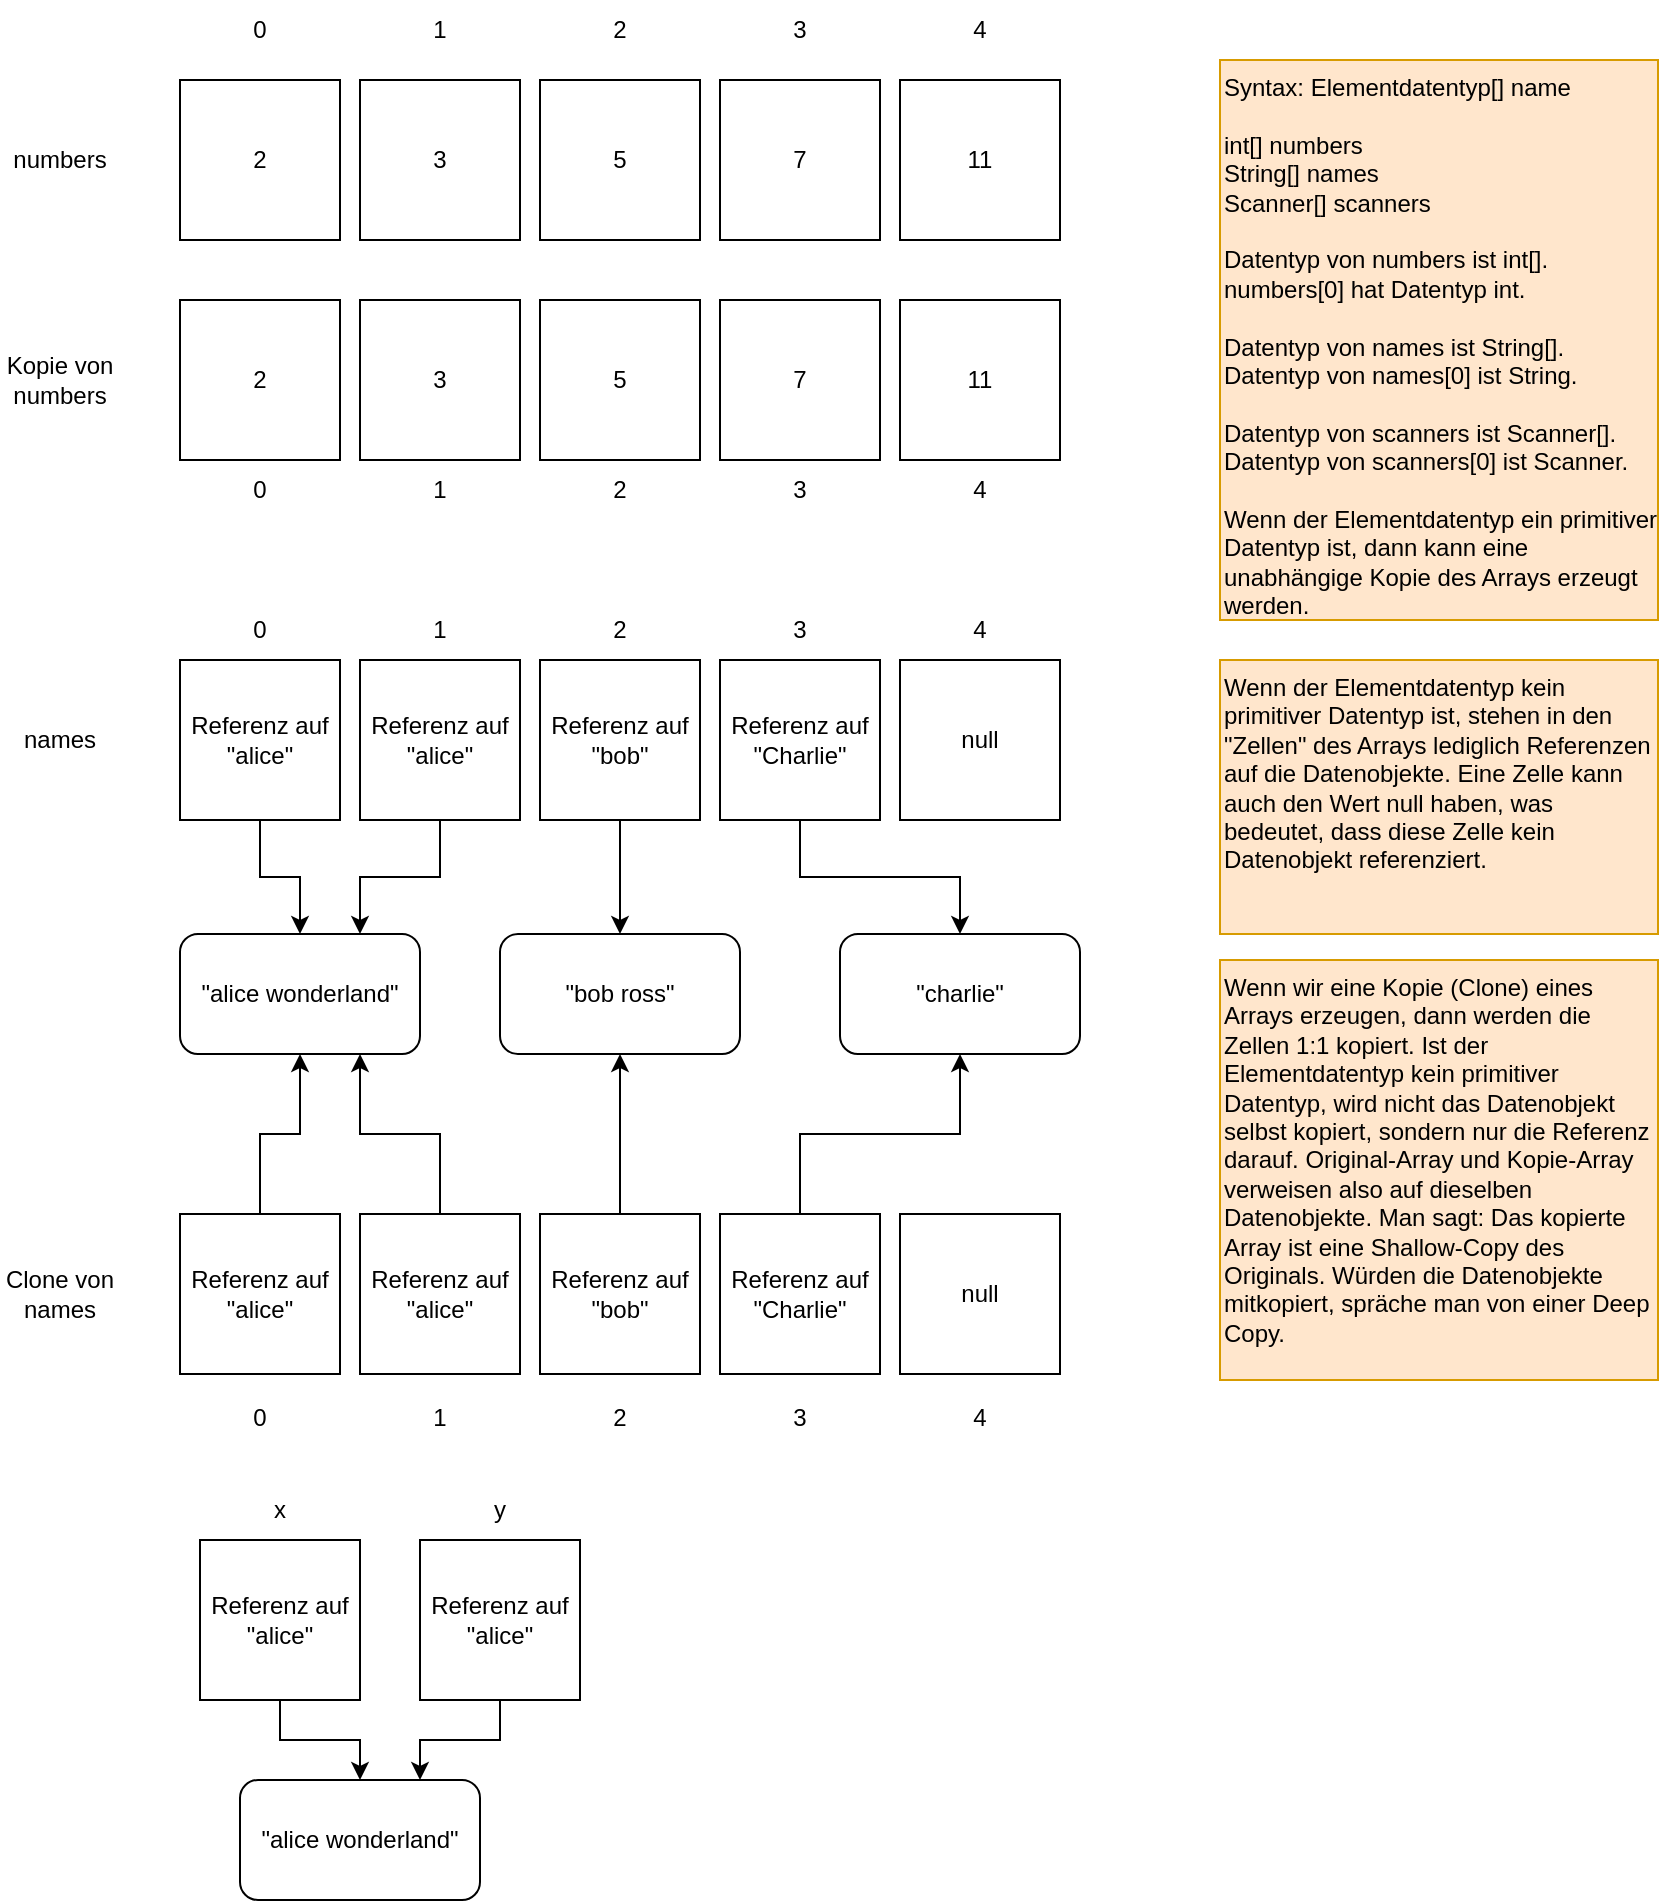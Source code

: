 <mxfile version="22.0.3" type="device">
  <diagram name="Seite-1" id="1isSyMCuNGC0f9yKeJYa">
    <mxGraphModel dx="491" dy="576" grid="1" gridSize="10" guides="1" tooltips="1" connect="1" arrows="1" fold="1" page="1" pageScale="1" pageWidth="1169" pageHeight="827" math="0" shadow="0">
      <root>
        <mxCell id="0" />
        <mxCell id="1" parent="0" />
        <mxCell id="4LRfEP6yBbV0RVpsH5g9-1" value="2" style="whiteSpace=wrap;html=1;aspect=fixed;" vertex="1" parent="1">
          <mxGeometry x="250" y="160" width="80" height="80" as="geometry" />
        </mxCell>
        <mxCell id="4LRfEP6yBbV0RVpsH5g9-2" value="3" style="whiteSpace=wrap;html=1;aspect=fixed;" vertex="1" parent="1">
          <mxGeometry x="340" y="160" width="80" height="80" as="geometry" />
        </mxCell>
        <mxCell id="4LRfEP6yBbV0RVpsH5g9-3" value="5" style="whiteSpace=wrap;html=1;aspect=fixed;" vertex="1" parent="1">
          <mxGeometry x="430" y="160" width="80" height="80" as="geometry" />
        </mxCell>
        <mxCell id="4LRfEP6yBbV0RVpsH5g9-4" value="7" style="whiteSpace=wrap;html=1;aspect=fixed;" vertex="1" parent="1">
          <mxGeometry x="520" y="160" width="80" height="80" as="geometry" />
        </mxCell>
        <mxCell id="4LRfEP6yBbV0RVpsH5g9-5" value="11" style="whiteSpace=wrap;html=1;aspect=fixed;" vertex="1" parent="1">
          <mxGeometry x="610" y="160" width="80" height="80" as="geometry" />
        </mxCell>
        <mxCell id="4LRfEP6yBbV0RVpsH5g9-6" value="0" style="text;html=1;strokeColor=none;fillColor=none;align=center;verticalAlign=middle;whiteSpace=wrap;rounded=0;" vertex="1" parent="1">
          <mxGeometry x="260" y="120" width="60" height="30" as="geometry" />
        </mxCell>
        <mxCell id="4LRfEP6yBbV0RVpsH5g9-7" value="1" style="text;html=1;strokeColor=none;fillColor=none;align=center;verticalAlign=middle;whiteSpace=wrap;rounded=0;" vertex="1" parent="1">
          <mxGeometry x="350" y="120" width="60" height="30" as="geometry" />
        </mxCell>
        <mxCell id="4LRfEP6yBbV0RVpsH5g9-8" value="2" style="text;html=1;strokeColor=none;fillColor=none;align=center;verticalAlign=middle;whiteSpace=wrap;rounded=0;" vertex="1" parent="1">
          <mxGeometry x="440" y="120" width="60" height="30" as="geometry" />
        </mxCell>
        <mxCell id="4LRfEP6yBbV0RVpsH5g9-9" value="3" style="text;html=1;strokeColor=none;fillColor=none;align=center;verticalAlign=middle;whiteSpace=wrap;rounded=0;" vertex="1" parent="1">
          <mxGeometry x="530" y="120" width="60" height="30" as="geometry" />
        </mxCell>
        <mxCell id="4LRfEP6yBbV0RVpsH5g9-10" value="4" style="text;html=1;strokeColor=none;fillColor=none;align=center;verticalAlign=middle;whiteSpace=wrap;rounded=0;" vertex="1" parent="1">
          <mxGeometry x="620" y="120" width="60" height="30" as="geometry" />
        </mxCell>
        <mxCell id="4LRfEP6yBbV0RVpsH5g9-11" value="numbers" style="text;html=1;strokeColor=none;fillColor=none;align=center;verticalAlign=middle;whiteSpace=wrap;rounded=0;" vertex="1" parent="1">
          <mxGeometry x="160" y="185" width="60" height="30" as="geometry" />
        </mxCell>
        <mxCell id="4LRfEP6yBbV0RVpsH5g9-12" value="&lt;div style=&quot;&quot;&gt;&lt;span style=&quot;background-color: initial;&quot;&gt;Syntax: Elementdatentyp[] name&lt;/span&gt;&lt;/div&gt;&lt;div style=&quot;&quot;&gt;&lt;br&gt;&lt;/div&gt;&lt;div style=&quot;&quot;&gt;&lt;span style=&quot;background-color: initial;&quot;&gt;int[] numbers&lt;/span&gt;&lt;/div&gt;&lt;div style=&quot;&quot;&gt;&lt;span style=&quot;background-color: initial;&quot;&gt;String[] names&lt;/span&gt;&lt;/div&gt;&lt;div style=&quot;&quot;&gt;&lt;span style=&quot;background-color: initial;&quot;&gt;Scanner[] scanners&lt;/span&gt;&lt;/div&gt;&lt;div style=&quot;&quot;&gt;&lt;br&gt;&lt;/div&gt;&lt;div style=&quot;&quot;&gt;&lt;span style=&quot;background-color: initial;&quot;&gt;Datentyp von numbers ist int[].&lt;/span&gt;&lt;/div&gt;&lt;div style=&quot;&quot;&gt;&lt;span style=&quot;background-color: initial;&quot;&gt;numbers[0] hat Datentyp int.&lt;/span&gt;&lt;/div&gt;&lt;div style=&quot;&quot;&gt;&lt;br&gt;&lt;/div&gt;&lt;div style=&quot;&quot;&gt;&lt;span style=&quot;background-color: initial;&quot;&gt;Datentyp von names ist String[].&lt;/span&gt;&lt;/div&gt;&lt;div style=&quot;&quot;&gt;&lt;span style=&quot;background-color: initial;&quot;&gt;Datentyp von names[0] ist String.&lt;/span&gt;&lt;/div&gt;&lt;div style=&quot;&quot;&gt;&lt;span style=&quot;background-color: initial;&quot;&gt;&lt;br&gt;&lt;/span&gt;&lt;/div&gt;&lt;div style=&quot;&quot;&gt;&lt;span style=&quot;background-color: initial;&quot;&gt;Datentyp von scanners ist Scanner[].&lt;/span&gt;&lt;/div&gt;&lt;div style=&quot;&quot;&gt;&lt;span style=&quot;background-color: initial;&quot;&gt;Datentyp von scanners[0] ist Scanner.&lt;/span&gt;&lt;/div&gt;&lt;div style=&quot;&quot;&gt;&lt;span style=&quot;background-color: initial;&quot;&gt;&lt;br&gt;&lt;/span&gt;&lt;/div&gt;&lt;div style=&quot;&quot;&gt;Wenn der Elementdatentyp ein primitiver Datentyp ist, dann kann eine unabhängige Kopie des Arrays erzeugt werden.&lt;/div&gt;" style="rounded=0;whiteSpace=wrap;html=1;fillColor=#ffe6cc;strokeColor=#d79b00;align=left;verticalAlign=top;" vertex="1" parent="1">
          <mxGeometry x="770" y="150" width="219" height="280" as="geometry" />
        </mxCell>
        <mxCell id="4LRfEP6yBbV0RVpsH5g9-27" style="edgeStyle=orthogonalEdgeStyle;rounded=0;orthogonalLoop=1;jettySize=auto;html=1;" edge="1" parent="1" source="4LRfEP6yBbV0RVpsH5g9-13" target="4LRfEP6yBbV0RVpsH5g9-24">
          <mxGeometry relative="1" as="geometry" />
        </mxCell>
        <mxCell id="4LRfEP6yBbV0RVpsH5g9-13" value="Referenz auf &quot;alice&quot;" style="whiteSpace=wrap;html=1;aspect=fixed;" vertex="1" parent="1">
          <mxGeometry x="250" y="450" width="80" height="80" as="geometry" />
        </mxCell>
        <mxCell id="4LRfEP6yBbV0RVpsH5g9-28" style="edgeStyle=orthogonalEdgeStyle;rounded=0;orthogonalLoop=1;jettySize=auto;html=1;entryX=0.75;entryY=0;entryDx=0;entryDy=0;" edge="1" parent="1" source="4LRfEP6yBbV0RVpsH5g9-14" target="4LRfEP6yBbV0RVpsH5g9-24">
          <mxGeometry relative="1" as="geometry" />
        </mxCell>
        <mxCell id="4LRfEP6yBbV0RVpsH5g9-14" value="Referenz auf &quot;alice&quot;" style="whiteSpace=wrap;html=1;aspect=fixed;" vertex="1" parent="1">
          <mxGeometry x="340" y="450" width="80" height="80" as="geometry" />
        </mxCell>
        <mxCell id="4LRfEP6yBbV0RVpsH5g9-29" style="edgeStyle=orthogonalEdgeStyle;rounded=0;orthogonalLoop=1;jettySize=auto;html=1;" edge="1" parent="1" source="4LRfEP6yBbV0RVpsH5g9-15" target="4LRfEP6yBbV0RVpsH5g9-25">
          <mxGeometry relative="1" as="geometry" />
        </mxCell>
        <mxCell id="4LRfEP6yBbV0RVpsH5g9-15" value="Referenz auf &quot;bob&quot;" style="whiteSpace=wrap;html=1;aspect=fixed;" vertex="1" parent="1">
          <mxGeometry x="430" y="450" width="80" height="80" as="geometry" />
        </mxCell>
        <mxCell id="4LRfEP6yBbV0RVpsH5g9-30" style="edgeStyle=orthogonalEdgeStyle;rounded=0;orthogonalLoop=1;jettySize=auto;html=1;" edge="1" parent="1" source="4LRfEP6yBbV0RVpsH5g9-16" target="4LRfEP6yBbV0RVpsH5g9-26">
          <mxGeometry relative="1" as="geometry" />
        </mxCell>
        <mxCell id="4LRfEP6yBbV0RVpsH5g9-16" value="Referenz auf &quot;Charlie&quot;" style="whiteSpace=wrap;html=1;aspect=fixed;" vertex="1" parent="1">
          <mxGeometry x="520" y="450" width="80" height="80" as="geometry" />
        </mxCell>
        <mxCell id="4LRfEP6yBbV0RVpsH5g9-17" value="null" style="whiteSpace=wrap;html=1;aspect=fixed;" vertex="1" parent="1">
          <mxGeometry x="610" y="450" width="80" height="80" as="geometry" />
        </mxCell>
        <mxCell id="4LRfEP6yBbV0RVpsH5g9-18" value="0" style="text;html=1;strokeColor=none;fillColor=none;align=center;verticalAlign=middle;whiteSpace=wrap;rounded=0;" vertex="1" parent="1">
          <mxGeometry x="260" y="420" width="60" height="30" as="geometry" />
        </mxCell>
        <mxCell id="4LRfEP6yBbV0RVpsH5g9-19" value="1" style="text;html=1;strokeColor=none;fillColor=none;align=center;verticalAlign=middle;whiteSpace=wrap;rounded=0;" vertex="1" parent="1">
          <mxGeometry x="350" y="420" width="60" height="30" as="geometry" />
        </mxCell>
        <mxCell id="4LRfEP6yBbV0RVpsH5g9-20" value="2" style="text;html=1;strokeColor=none;fillColor=none;align=center;verticalAlign=middle;whiteSpace=wrap;rounded=0;" vertex="1" parent="1">
          <mxGeometry x="440" y="420" width="60" height="30" as="geometry" />
        </mxCell>
        <mxCell id="4LRfEP6yBbV0RVpsH5g9-21" value="3" style="text;html=1;strokeColor=none;fillColor=none;align=center;verticalAlign=middle;whiteSpace=wrap;rounded=0;" vertex="1" parent="1">
          <mxGeometry x="530" y="420" width="60" height="30" as="geometry" />
        </mxCell>
        <mxCell id="4LRfEP6yBbV0RVpsH5g9-22" value="4" style="text;html=1;strokeColor=none;fillColor=none;align=center;verticalAlign=middle;whiteSpace=wrap;rounded=0;" vertex="1" parent="1">
          <mxGeometry x="620" y="420" width="60" height="30" as="geometry" />
        </mxCell>
        <mxCell id="4LRfEP6yBbV0RVpsH5g9-23" value="names" style="text;html=1;strokeColor=none;fillColor=none;align=center;verticalAlign=middle;whiteSpace=wrap;rounded=0;" vertex="1" parent="1">
          <mxGeometry x="160" y="475" width="60" height="30" as="geometry" />
        </mxCell>
        <mxCell id="4LRfEP6yBbV0RVpsH5g9-24" value="&quot;alice wonderland&quot;" style="rounded=1;whiteSpace=wrap;html=1;" vertex="1" parent="1">
          <mxGeometry x="250" y="587" width="120" height="60" as="geometry" />
        </mxCell>
        <mxCell id="4LRfEP6yBbV0RVpsH5g9-25" value="&quot;bob ross&quot;" style="rounded=1;whiteSpace=wrap;html=1;" vertex="1" parent="1">
          <mxGeometry x="410" y="587" width="120" height="60" as="geometry" />
        </mxCell>
        <mxCell id="4LRfEP6yBbV0RVpsH5g9-26" value="&quot;charlie&quot;" style="rounded=1;whiteSpace=wrap;html=1;" vertex="1" parent="1">
          <mxGeometry x="580" y="587" width="120" height="60" as="geometry" />
        </mxCell>
        <mxCell id="4LRfEP6yBbV0RVpsH5g9-31" value="&lt;div style=&quot;&quot;&gt;Wenn der Elementdatentyp kein primitiver Datentyp ist, stehen in den &quot;Zellen&quot; des Arrays lediglich Referenzen auf die Datenobjekte. Eine Zelle kann auch den Wert null haben, was bedeutet, dass diese Zelle kein Datenobjekt referenziert.&lt;/div&gt;&lt;div style=&quot;&quot;&gt;&lt;br&gt;&lt;/div&gt;&lt;div style=&quot;&quot;&gt;&lt;br&gt;&lt;/div&gt;" style="rounded=0;whiteSpace=wrap;html=1;fillColor=#ffe6cc;strokeColor=#d79b00;align=left;verticalAlign=top;" vertex="1" parent="1">
          <mxGeometry x="770" y="450" width="219" height="137" as="geometry" />
        </mxCell>
        <mxCell id="4LRfEP6yBbV0RVpsH5g9-69" style="edgeStyle=orthogonalEdgeStyle;rounded=0;orthogonalLoop=1;jettySize=auto;html=1;" edge="1" parent="1" source="4LRfEP6yBbV0RVpsH5g9-33" target="4LRfEP6yBbV0RVpsH5g9-24">
          <mxGeometry relative="1" as="geometry" />
        </mxCell>
        <mxCell id="4LRfEP6yBbV0RVpsH5g9-33" value="Referenz auf &quot;alice&quot;" style="whiteSpace=wrap;html=1;aspect=fixed;" vertex="1" parent="1">
          <mxGeometry x="250" y="727" width="80" height="80" as="geometry" />
        </mxCell>
        <mxCell id="4LRfEP6yBbV0RVpsH5g9-51" style="edgeStyle=orthogonalEdgeStyle;rounded=0;orthogonalLoop=1;jettySize=auto;html=1;entryX=0.75;entryY=1;entryDx=0;entryDy=0;" edge="1" parent="1" source="4LRfEP6yBbV0RVpsH5g9-35" target="4LRfEP6yBbV0RVpsH5g9-24">
          <mxGeometry relative="1" as="geometry" />
        </mxCell>
        <mxCell id="4LRfEP6yBbV0RVpsH5g9-35" value="Referenz auf &quot;alice&quot;" style="whiteSpace=wrap;html=1;aspect=fixed;" vertex="1" parent="1">
          <mxGeometry x="340" y="727" width="80" height="80" as="geometry" />
        </mxCell>
        <mxCell id="4LRfEP6yBbV0RVpsH5g9-52" style="edgeStyle=orthogonalEdgeStyle;rounded=0;orthogonalLoop=1;jettySize=auto;html=1;" edge="1" parent="1" source="4LRfEP6yBbV0RVpsH5g9-37" target="4LRfEP6yBbV0RVpsH5g9-25">
          <mxGeometry relative="1" as="geometry" />
        </mxCell>
        <mxCell id="4LRfEP6yBbV0RVpsH5g9-37" value="Referenz auf &quot;bob&quot;" style="whiteSpace=wrap;html=1;aspect=fixed;" vertex="1" parent="1">
          <mxGeometry x="430" y="727" width="80" height="80" as="geometry" />
        </mxCell>
        <mxCell id="4LRfEP6yBbV0RVpsH5g9-53" style="edgeStyle=orthogonalEdgeStyle;rounded=0;orthogonalLoop=1;jettySize=auto;html=1;" edge="1" parent="1" source="4LRfEP6yBbV0RVpsH5g9-39" target="4LRfEP6yBbV0RVpsH5g9-26">
          <mxGeometry relative="1" as="geometry" />
        </mxCell>
        <mxCell id="4LRfEP6yBbV0RVpsH5g9-39" value="Referenz auf &quot;Charlie&quot;" style="whiteSpace=wrap;html=1;aspect=fixed;" vertex="1" parent="1">
          <mxGeometry x="520" y="727" width="80" height="80" as="geometry" />
        </mxCell>
        <mxCell id="4LRfEP6yBbV0RVpsH5g9-40" value="null" style="whiteSpace=wrap;html=1;aspect=fixed;" vertex="1" parent="1">
          <mxGeometry x="610" y="727" width="80" height="80" as="geometry" />
        </mxCell>
        <mxCell id="4LRfEP6yBbV0RVpsH5g9-41" value="0" style="text;html=1;strokeColor=none;fillColor=none;align=center;verticalAlign=middle;whiteSpace=wrap;rounded=0;" vertex="1" parent="1">
          <mxGeometry x="260" y="814" width="60" height="30" as="geometry" />
        </mxCell>
        <mxCell id="4LRfEP6yBbV0RVpsH5g9-42" value="1" style="text;html=1;strokeColor=none;fillColor=none;align=center;verticalAlign=middle;whiteSpace=wrap;rounded=0;" vertex="1" parent="1">
          <mxGeometry x="350" y="814" width="60" height="30" as="geometry" />
        </mxCell>
        <mxCell id="4LRfEP6yBbV0RVpsH5g9-43" value="2" style="text;html=1;strokeColor=none;fillColor=none;align=center;verticalAlign=middle;whiteSpace=wrap;rounded=0;" vertex="1" parent="1">
          <mxGeometry x="440" y="814" width="60" height="30" as="geometry" />
        </mxCell>
        <mxCell id="4LRfEP6yBbV0RVpsH5g9-44" value="3" style="text;html=1;strokeColor=none;fillColor=none;align=center;verticalAlign=middle;whiteSpace=wrap;rounded=0;" vertex="1" parent="1">
          <mxGeometry x="530" y="814" width="60" height="30" as="geometry" />
        </mxCell>
        <mxCell id="4LRfEP6yBbV0RVpsH5g9-45" value="4" style="text;html=1;strokeColor=none;fillColor=none;align=center;verticalAlign=middle;whiteSpace=wrap;rounded=0;" vertex="1" parent="1">
          <mxGeometry x="620" y="814" width="60" height="30" as="geometry" />
        </mxCell>
        <mxCell id="4LRfEP6yBbV0RVpsH5g9-46" value="Clone von&lt;br&gt;names" style="text;html=1;strokeColor=none;fillColor=none;align=center;verticalAlign=middle;whiteSpace=wrap;rounded=0;" vertex="1" parent="1">
          <mxGeometry x="160" y="752" width="60" height="30" as="geometry" />
        </mxCell>
        <mxCell id="4LRfEP6yBbV0RVpsH5g9-54" value="2" style="whiteSpace=wrap;html=1;aspect=fixed;" vertex="1" parent="1">
          <mxGeometry x="250" y="270" width="80" height="80" as="geometry" />
        </mxCell>
        <mxCell id="4LRfEP6yBbV0RVpsH5g9-55" value="3" style="whiteSpace=wrap;html=1;aspect=fixed;" vertex="1" parent="1">
          <mxGeometry x="340" y="270" width="80" height="80" as="geometry" />
        </mxCell>
        <mxCell id="4LRfEP6yBbV0RVpsH5g9-56" value="5" style="whiteSpace=wrap;html=1;aspect=fixed;" vertex="1" parent="1">
          <mxGeometry x="430" y="270" width="80" height="80" as="geometry" />
        </mxCell>
        <mxCell id="4LRfEP6yBbV0RVpsH5g9-57" value="7" style="whiteSpace=wrap;html=1;aspect=fixed;" vertex="1" parent="1">
          <mxGeometry x="520" y="270" width="80" height="80" as="geometry" />
        </mxCell>
        <mxCell id="4LRfEP6yBbV0RVpsH5g9-58" value="11" style="whiteSpace=wrap;html=1;aspect=fixed;" vertex="1" parent="1">
          <mxGeometry x="610" y="270" width="80" height="80" as="geometry" />
        </mxCell>
        <mxCell id="4LRfEP6yBbV0RVpsH5g9-59" value="0" style="text;html=1;strokeColor=none;fillColor=none;align=center;verticalAlign=middle;whiteSpace=wrap;rounded=0;" vertex="1" parent="1">
          <mxGeometry x="260" y="350" width="60" height="30" as="geometry" />
        </mxCell>
        <mxCell id="4LRfEP6yBbV0RVpsH5g9-60" value="1" style="text;html=1;strokeColor=none;fillColor=none;align=center;verticalAlign=middle;whiteSpace=wrap;rounded=0;" vertex="1" parent="1">
          <mxGeometry x="350" y="350" width="60" height="30" as="geometry" />
        </mxCell>
        <mxCell id="4LRfEP6yBbV0RVpsH5g9-61" value="2" style="text;html=1;strokeColor=none;fillColor=none;align=center;verticalAlign=middle;whiteSpace=wrap;rounded=0;" vertex="1" parent="1">
          <mxGeometry x="440" y="350" width="60" height="30" as="geometry" />
        </mxCell>
        <mxCell id="4LRfEP6yBbV0RVpsH5g9-62" value="3" style="text;html=1;strokeColor=none;fillColor=none;align=center;verticalAlign=middle;whiteSpace=wrap;rounded=0;" vertex="1" parent="1">
          <mxGeometry x="530" y="350" width="60" height="30" as="geometry" />
        </mxCell>
        <mxCell id="4LRfEP6yBbV0RVpsH5g9-63" value="4" style="text;html=1;strokeColor=none;fillColor=none;align=center;verticalAlign=middle;whiteSpace=wrap;rounded=0;" vertex="1" parent="1">
          <mxGeometry x="620" y="350" width="60" height="30" as="geometry" />
        </mxCell>
        <mxCell id="4LRfEP6yBbV0RVpsH5g9-64" value="Kopie von numbers" style="text;html=1;strokeColor=none;fillColor=none;align=center;verticalAlign=middle;whiteSpace=wrap;rounded=0;" vertex="1" parent="1">
          <mxGeometry x="160" y="295" width="60" height="30" as="geometry" />
        </mxCell>
        <mxCell id="4LRfEP6yBbV0RVpsH5g9-65" value="&lt;div style=&quot;&quot;&gt;Wenn wir eine Kopie (Clone) eines Arrays erzeugen, dann werden die Zellen 1:1 kopiert. Ist der Elementdatentyp kein primitiver Datentyp, wird nicht das Datenobjekt selbst kopiert, sondern nur die Referenz darauf. Original-Array und Kopie-Array verweisen also auf dieselben Datenobjekte. Man sagt: Das kopierte Array ist eine Shallow-Copy des Originals. Würden die Datenobjekte mitkopiert, spräche man von einer Deep Copy.&lt;/div&gt;" style="rounded=0;whiteSpace=wrap;html=1;fillColor=#ffe6cc;strokeColor=#d79b00;align=left;verticalAlign=top;" vertex="1" parent="1">
          <mxGeometry x="770" y="600" width="219" height="210" as="geometry" />
        </mxCell>
        <mxCell id="4LRfEP6yBbV0RVpsH5g9-75" style="edgeStyle=orthogonalEdgeStyle;rounded=0;orthogonalLoop=1;jettySize=auto;html=1;" edge="1" parent="1" source="4LRfEP6yBbV0RVpsH5g9-70" target="4LRfEP6yBbV0RVpsH5g9-74">
          <mxGeometry relative="1" as="geometry" />
        </mxCell>
        <mxCell id="4LRfEP6yBbV0RVpsH5g9-70" value="Referenz auf &quot;alice&quot;" style="whiteSpace=wrap;html=1;aspect=fixed;" vertex="1" parent="1">
          <mxGeometry x="260" y="890" width="80" height="80" as="geometry" />
        </mxCell>
        <mxCell id="4LRfEP6yBbV0RVpsH5g9-71" value="x" style="text;html=1;strokeColor=none;fillColor=none;align=center;verticalAlign=middle;whiteSpace=wrap;rounded=0;" vertex="1" parent="1">
          <mxGeometry x="270" y="860" width="60" height="30" as="geometry" />
        </mxCell>
        <mxCell id="4LRfEP6yBbV0RVpsH5g9-76" style="edgeStyle=orthogonalEdgeStyle;rounded=0;orthogonalLoop=1;jettySize=auto;html=1;entryX=0.75;entryY=0;entryDx=0;entryDy=0;" edge="1" parent="1" source="4LRfEP6yBbV0RVpsH5g9-72" target="4LRfEP6yBbV0RVpsH5g9-74">
          <mxGeometry relative="1" as="geometry" />
        </mxCell>
        <mxCell id="4LRfEP6yBbV0RVpsH5g9-72" value="Referenz auf &quot;alice&quot;" style="whiteSpace=wrap;html=1;aspect=fixed;" vertex="1" parent="1">
          <mxGeometry x="370" y="890" width="80" height="80" as="geometry" />
        </mxCell>
        <mxCell id="4LRfEP6yBbV0RVpsH5g9-73" value="y" style="text;html=1;strokeColor=none;fillColor=none;align=center;verticalAlign=middle;whiteSpace=wrap;rounded=0;" vertex="1" parent="1">
          <mxGeometry x="380" y="860" width="60" height="30" as="geometry" />
        </mxCell>
        <mxCell id="4LRfEP6yBbV0RVpsH5g9-74" value="&quot;alice wonderland&quot;" style="rounded=1;whiteSpace=wrap;html=1;" vertex="1" parent="1">
          <mxGeometry x="280" y="1010" width="120" height="60" as="geometry" />
        </mxCell>
      </root>
    </mxGraphModel>
  </diagram>
</mxfile>
